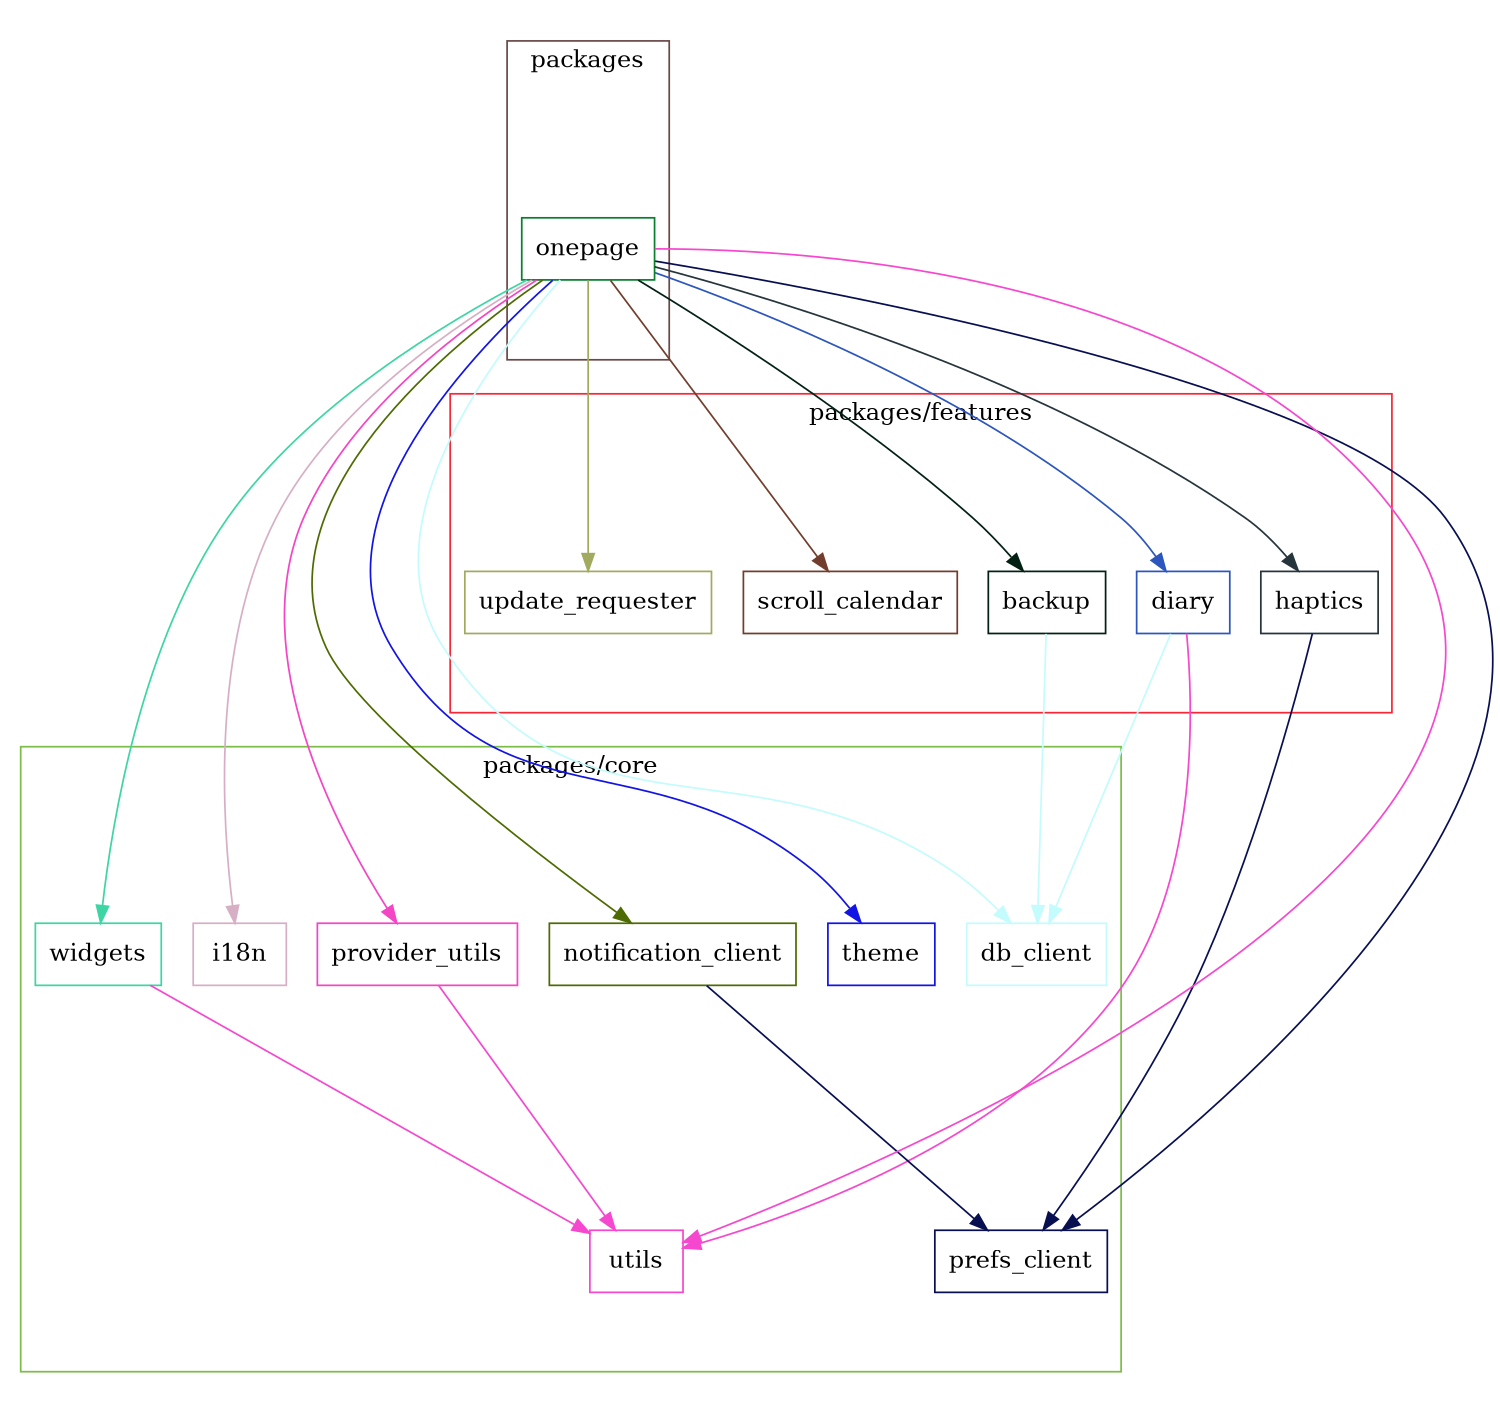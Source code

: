 digraph packages {
  size="10"; ratio=fill;
  backup [shape="box"; color="#022013"];
  db_client [shape="box"; color="#c4fbfc"];
  diary [shape="box"; color="#2c56bd"];
  haptics [shape="box"; color="#26343c"];
  i18n [shape="box"; color="#d7afc5"];
  notification_client [shape="box"; color="#4d6b02"];
  onepage [shape="box"; color="#08802d"];
  prefs_client [shape="box"; color="#080f51"];
  provider_utils [shape="box"; color="#f445c4"];
  scroll_calendar [shape="box"; color="#713e2e"];
  theme [shape="box"; color="#1214e6"];
  update_requester [shape="box"; color="#a2aa60"];
  utils [shape="box"; color="#f548cf"];
  widgets [shape="box"; color="#3ed5a4"];
  backup -> db_client [style="filled"; color="#c4fbfc"];
  diary -> db_client [style="filled"; color="#c4fbfc"];
  diary -> utils [style="filled"; color="#f548cf"];
  haptics -> prefs_client [style="filled"; color="#080f51"];
  notification_client -> prefs_client [style="filled"; color="#080f51"];
  onepage -> backup [style="filled"; color="#022013"];
  onepage -> db_client [style="filled"; color="#c4fbfc"];
  onepage -> diary [style="filled"; color="#2c56bd"];
  onepage -> haptics [style="filled"; color="#26343c"];
  onepage -> i18n [style="filled"; color="#d7afc5"];
  onepage -> notification_client [style="filled"; color="#4d6b02"];
  onepage -> prefs_client [style="filled"; color="#080f51"];
  onepage -> provider_utils [style="filled"; color="#f445c4"];
  onepage -> scroll_calendar [style="filled"; color="#713e2e"];
  onepage -> theme [style="filled"; color="#1214e6"];
  onepage -> update_requester [style="filled"; color="#a2aa60"];
  onepage -> utils [style="filled"; color="#f548cf"];
  onepage -> widgets [style="filled"; color="#3ed5a4"];
  provider_utils -> utils [style="filled"; color="#f548cf"];
  widgets -> utils [style="filled"; color="#f548cf"];
  subgraph "cluster packages/features" {
    label="packages/features";
    color="#f62736";
    backup;
    diary;
    haptics;
    scroll_calendar;
    update_requester;
  }
  subgraph "cluster packages/core" {
    label="packages/core";
    color="#7bbd47";
    db_client;
    i18n;
    notification_client;
    prefs_client;
    provider_utils;
    theme;
    utils;
    widgets;
  }
  subgraph "cluster packages" {
    label="packages";
    color="#6b4949";
    onepage;
  }
}
